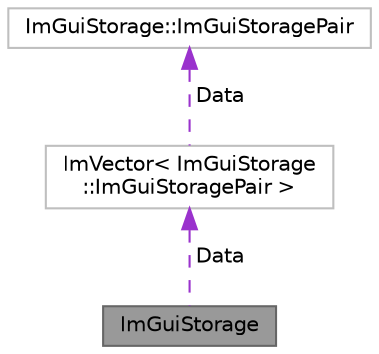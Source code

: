 digraph "ImGuiStorage"
{
 // LATEX_PDF_SIZE
  bgcolor="transparent";
  edge [fontname=Helvetica,fontsize=10,labelfontname=Helvetica,labelfontsize=10];
  node [fontname=Helvetica,fontsize=10,shape=box,height=0.2,width=0.4];
  Node1 [label="ImGuiStorage",height=0.2,width=0.4,color="gray40", fillcolor="grey60", style="filled", fontcolor="black",tooltip=" "];
  Node2 -> Node1 [dir="back",color="darkorchid3",style="dashed",label=" Data" ];
  Node2 [label="ImVector\< ImGuiStorage\l::ImGuiStoragePair \>",height=0.2,width=0.4,color="grey75", fillcolor="white", style="filled",URL="$struct_im_vector.html",tooltip=" "];
  Node3 -> Node2 [dir="back",color="darkorchid3",style="dashed",label=" Data" ];
  Node3 [label="ImGuiStorage::ImGuiStoragePair",height=0.2,width=0.4,color="grey75", fillcolor="white", style="filled",URL="$struct_im_gui_storage_1_1_im_gui_storage_pair.html",tooltip=" "];
}
